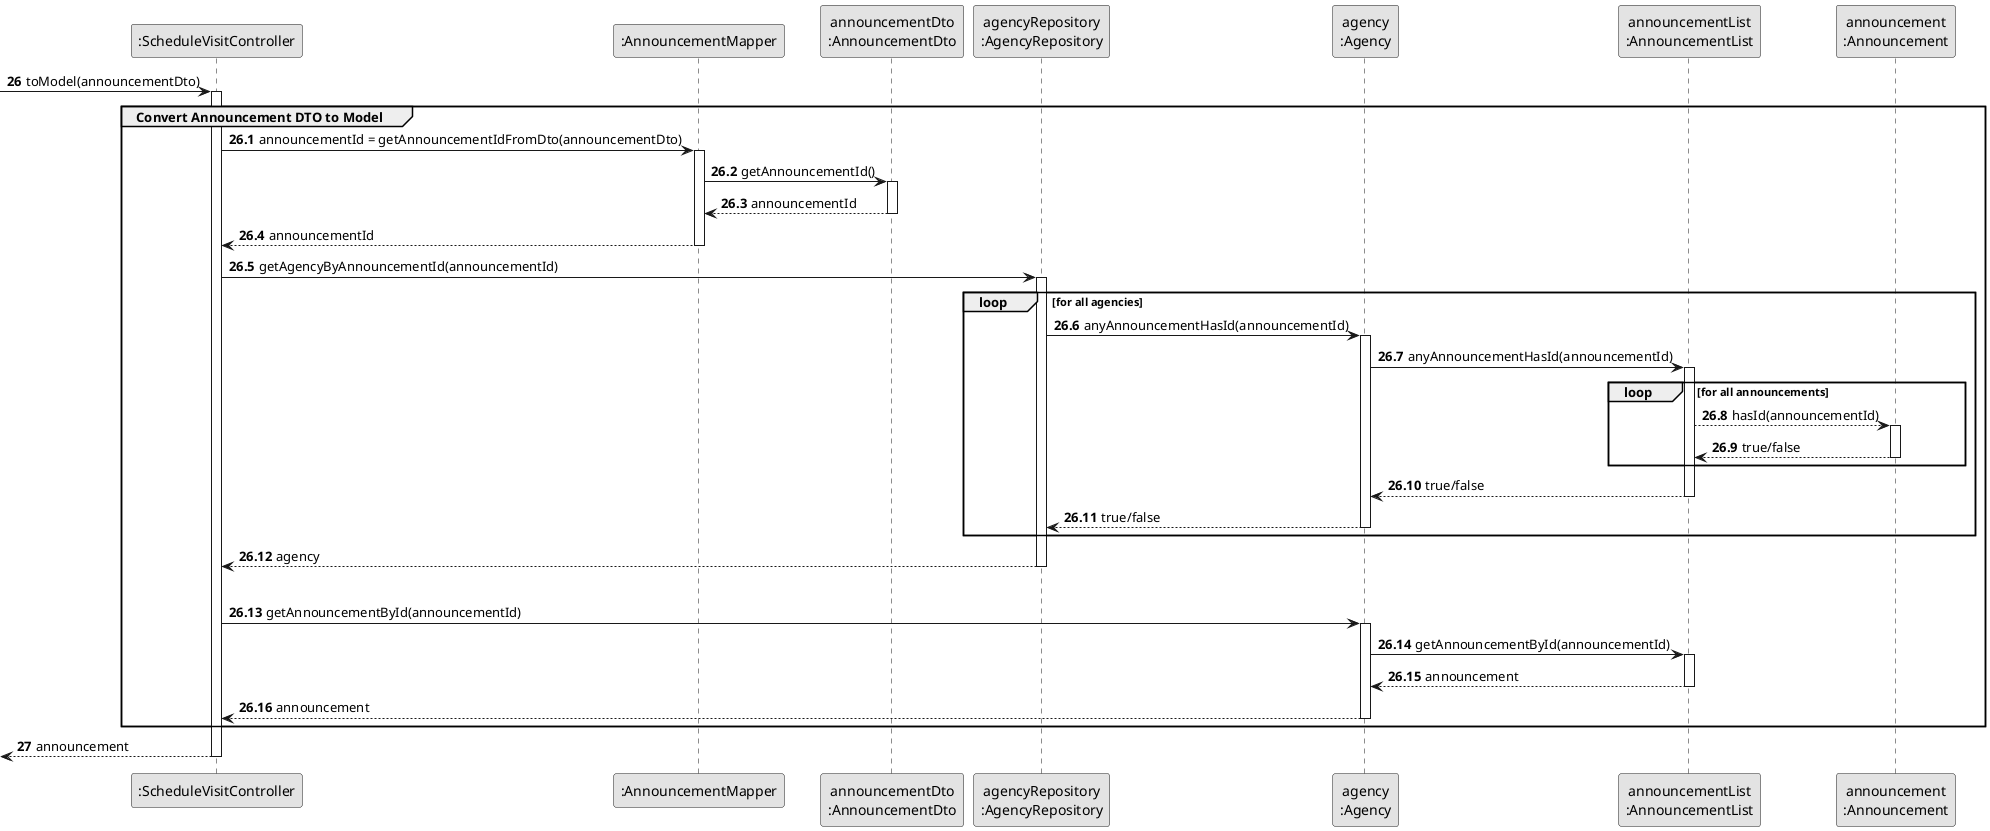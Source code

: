 @startuml
skinparam monochrome true
skinparam packageStyle rectangle
skinparam shadowing false


participant ":ScheduleVisitController" as CTRL
participant ":AnnouncementMapper" as MAPPER
participant "announcementDto\n:AnnouncementDto" as ANCDTO
participant "agencyRepository\n:AgencyRepository" as AgencyRepository
participant "agency\n:Agency" as AGC
participant "announcementList\n:AnnouncementList" as LISTCLASS
participant "announcement\n:Announcement" as ANNOUNCE


autonumber 26

 -> CTRL : toModel(announcementDto)

activate CTRL

    autonumber 26.1

    group Convert Announcement DTO to Model

        CTRL -> MAPPER : announcementId = getAnnouncementIdFromDto(announcementDto)
        activate MAPPER

        MAPPER -> ANCDTO : getAnnouncementId()
        activate ANCDTO

            ANCDTO --> MAPPER : announcementId
        deactivate ANCDTO

            MAPPER --> CTRL : announcementId
        deactivate MAPPER


        CTRL -> AgencyRepository : getAgencyByAnnouncementId(announcementId)
         activate AgencyRepository

            loop for all agencies

                AgencyRepository -> AGC : anyAnnouncementHasId(announcementId)
                activate AGC

                    AGC -> LISTCLASS : anyAnnouncementHasId(announcementId)

                    loop for all announcements

                        activate LISTCLASS

                        LISTCLASS --> ANNOUNCE : hasId(announcementId)

                        activate ANNOUNCE

                            ANNOUNCE --> LISTCLASS : true/false
                        deactivate ANNOUNCE

                    end loop

                LISTCLASS --> AGC : true/false
                deactivate LISTCLASS

            AGC --> AgencyRepository : true/false
            deactivate AGC

        end loop

        AgencyRepository --> CTRL : agency
        deactivate AgencyRepository
|||

        CTRL -> AGC : getAnnouncementById(announcementId)
        activate AGC

        AGC -> LISTCLASS : getAnnouncementById(announcementId)
        activate LISTCLASS

            LISTCLASS --> AGC : announcement
        deactivate LISTCLASS

            AGC --> CTRL : announcement
        deactivate AGC


    end group

    autonumber 27

    <-- CTRL  : announcement
deactivate CTRL

@enduml